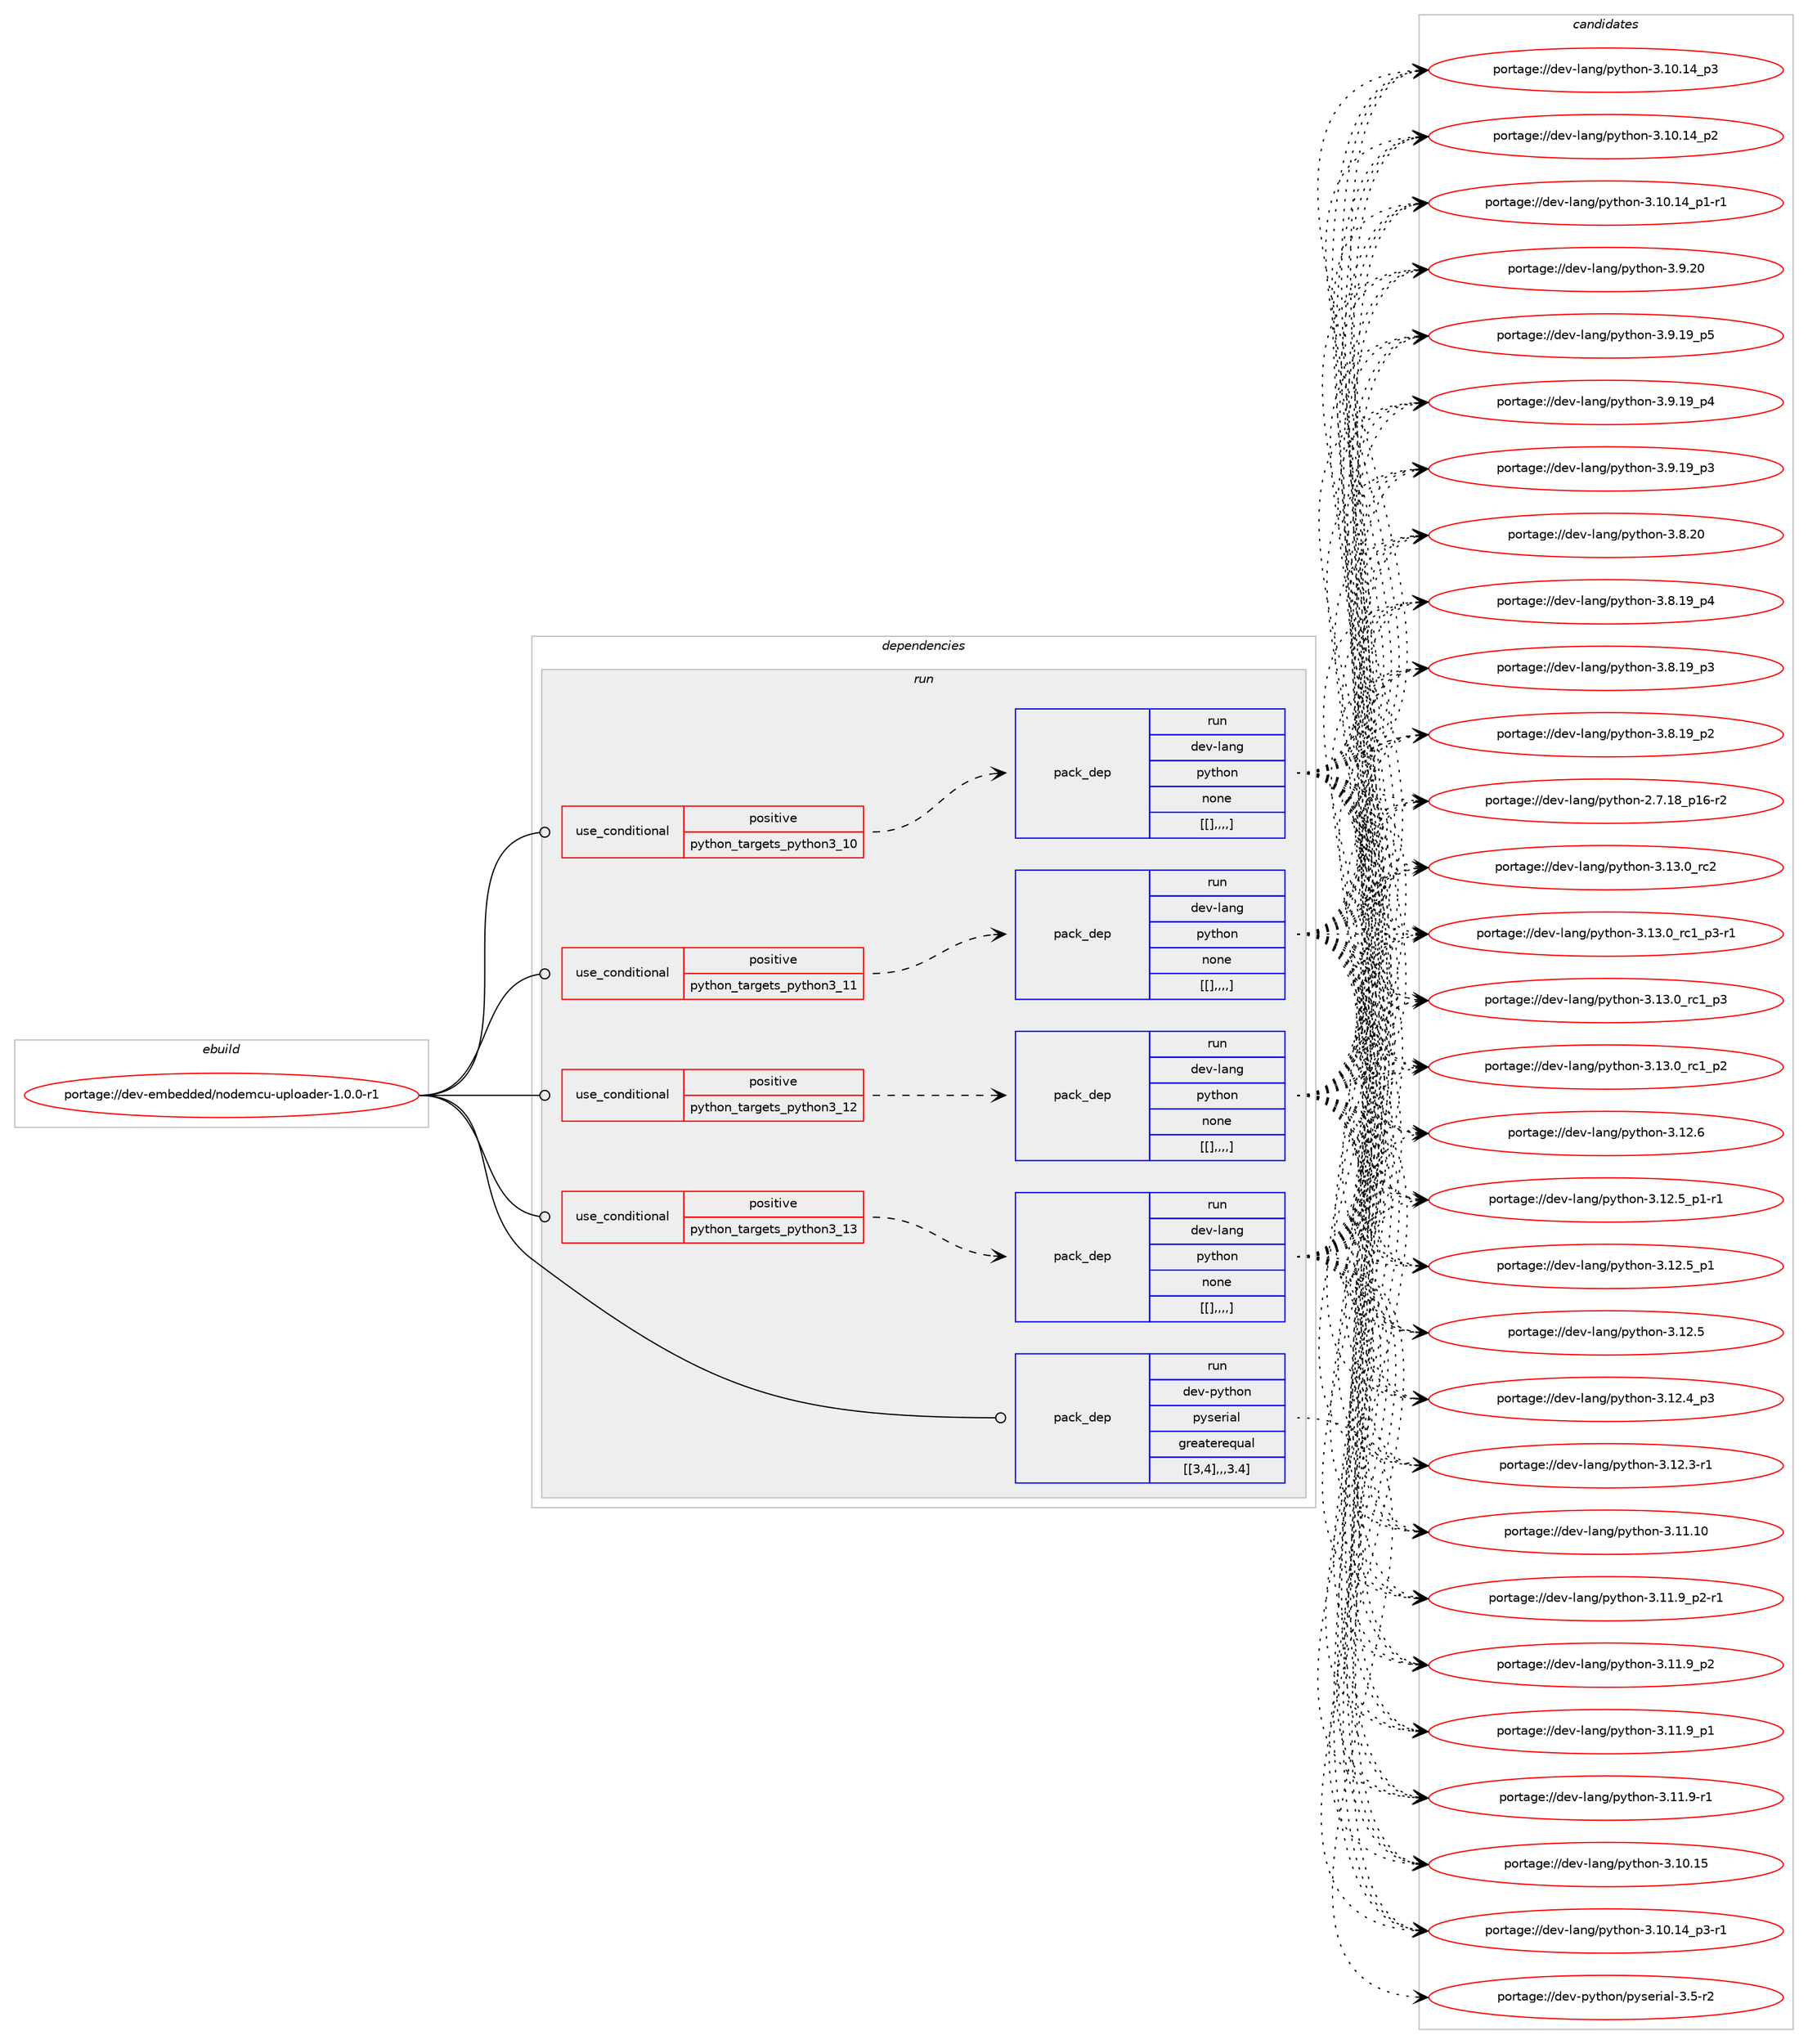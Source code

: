 digraph prolog {

# *************
# Graph options
# *************

newrank=true;
concentrate=true;
compound=true;
graph [rankdir=LR,fontname=Helvetica,fontsize=10,ranksep=1.5];#, ranksep=2.5, nodesep=0.2];
edge  [arrowhead=vee];
node  [fontname=Helvetica,fontsize=10];

# **********
# The ebuild
# **********

subgraph cluster_leftcol {
color=gray;
label=<<i>ebuild</i>>;
id [label="portage://dev-embedded/nodemcu-uploader-1.0.0-r1", color=red, width=4, href="../dev-embedded/nodemcu-uploader-1.0.0-r1.svg"];
}

# ****************
# The dependencies
# ****************

subgraph cluster_midcol {
color=gray;
label=<<i>dependencies</i>>;
subgraph cluster_compile {
fillcolor="#eeeeee";
style=filled;
label=<<i>compile</i>>;
}
subgraph cluster_compileandrun {
fillcolor="#eeeeee";
style=filled;
label=<<i>compile and run</i>>;
}
subgraph cluster_run {
fillcolor="#eeeeee";
style=filled;
label=<<i>run</i>>;
subgraph cond19916 {
dependency74072 [label=<<TABLE BORDER="0" CELLBORDER="1" CELLSPACING="0" CELLPADDING="4"><TR><TD ROWSPAN="3" CELLPADDING="10">use_conditional</TD></TR><TR><TD>positive</TD></TR><TR><TD>python_targets_python3_10</TD></TR></TABLE>>, shape=none, color=red];
subgraph pack53208 {
dependency74073 [label=<<TABLE BORDER="0" CELLBORDER="1" CELLSPACING="0" CELLPADDING="4" WIDTH="220"><TR><TD ROWSPAN="6" CELLPADDING="30">pack_dep</TD></TR><TR><TD WIDTH="110">run</TD></TR><TR><TD>dev-lang</TD></TR><TR><TD>python</TD></TR><TR><TD>none</TD></TR><TR><TD>[[],,,,]</TD></TR></TABLE>>, shape=none, color=blue];
}
dependency74072:e -> dependency74073:w [weight=20,style="dashed",arrowhead="vee"];
}
id:e -> dependency74072:w [weight=20,style="solid",arrowhead="odot"];
subgraph cond19917 {
dependency74074 [label=<<TABLE BORDER="0" CELLBORDER="1" CELLSPACING="0" CELLPADDING="4"><TR><TD ROWSPAN="3" CELLPADDING="10">use_conditional</TD></TR><TR><TD>positive</TD></TR><TR><TD>python_targets_python3_11</TD></TR></TABLE>>, shape=none, color=red];
subgraph pack53209 {
dependency74075 [label=<<TABLE BORDER="0" CELLBORDER="1" CELLSPACING="0" CELLPADDING="4" WIDTH="220"><TR><TD ROWSPAN="6" CELLPADDING="30">pack_dep</TD></TR><TR><TD WIDTH="110">run</TD></TR><TR><TD>dev-lang</TD></TR><TR><TD>python</TD></TR><TR><TD>none</TD></TR><TR><TD>[[],,,,]</TD></TR></TABLE>>, shape=none, color=blue];
}
dependency74074:e -> dependency74075:w [weight=20,style="dashed",arrowhead="vee"];
}
id:e -> dependency74074:w [weight=20,style="solid",arrowhead="odot"];
subgraph cond19918 {
dependency74076 [label=<<TABLE BORDER="0" CELLBORDER="1" CELLSPACING="0" CELLPADDING="4"><TR><TD ROWSPAN="3" CELLPADDING="10">use_conditional</TD></TR><TR><TD>positive</TD></TR><TR><TD>python_targets_python3_12</TD></TR></TABLE>>, shape=none, color=red];
subgraph pack53210 {
dependency74077 [label=<<TABLE BORDER="0" CELLBORDER="1" CELLSPACING="0" CELLPADDING="4" WIDTH="220"><TR><TD ROWSPAN="6" CELLPADDING="30">pack_dep</TD></TR><TR><TD WIDTH="110">run</TD></TR><TR><TD>dev-lang</TD></TR><TR><TD>python</TD></TR><TR><TD>none</TD></TR><TR><TD>[[],,,,]</TD></TR></TABLE>>, shape=none, color=blue];
}
dependency74076:e -> dependency74077:w [weight=20,style="dashed",arrowhead="vee"];
}
id:e -> dependency74076:w [weight=20,style="solid",arrowhead="odot"];
subgraph cond19919 {
dependency74078 [label=<<TABLE BORDER="0" CELLBORDER="1" CELLSPACING="0" CELLPADDING="4"><TR><TD ROWSPAN="3" CELLPADDING="10">use_conditional</TD></TR><TR><TD>positive</TD></TR><TR><TD>python_targets_python3_13</TD></TR></TABLE>>, shape=none, color=red];
subgraph pack53211 {
dependency74079 [label=<<TABLE BORDER="0" CELLBORDER="1" CELLSPACING="0" CELLPADDING="4" WIDTH="220"><TR><TD ROWSPAN="6" CELLPADDING="30">pack_dep</TD></TR><TR><TD WIDTH="110">run</TD></TR><TR><TD>dev-lang</TD></TR><TR><TD>python</TD></TR><TR><TD>none</TD></TR><TR><TD>[[],,,,]</TD></TR></TABLE>>, shape=none, color=blue];
}
dependency74078:e -> dependency74079:w [weight=20,style="dashed",arrowhead="vee"];
}
id:e -> dependency74078:w [weight=20,style="solid",arrowhead="odot"];
subgraph pack53212 {
dependency74080 [label=<<TABLE BORDER="0" CELLBORDER="1" CELLSPACING="0" CELLPADDING="4" WIDTH="220"><TR><TD ROWSPAN="6" CELLPADDING="30">pack_dep</TD></TR><TR><TD WIDTH="110">run</TD></TR><TR><TD>dev-python</TD></TR><TR><TD>pyserial</TD></TR><TR><TD>greaterequal</TD></TR><TR><TD>[[3,4],,,3.4]</TD></TR></TABLE>>, shape=none, color=blue];
}
id:e -> dependency74080:w [weight=20,style="solid",arrowhead="odot"];
}
}

# **************
# The candidates
# **************

subgraph cluster_choices {
rank=same;
color=gray;
label=<<i>candidates</i>>;

subgraph choice53208 {
color=black;
nodesep=1;
choice10010111845108971101034711212111610411111045514649514648951149950 [label="portage://dev-lang/python-3.13.0_rc2", color=red, width=4,href="../dev-lang/python-3.13.0_rc2.svg"];
choice1001011184510897110103471121211161041111104551464951464895114994995112514511449 [label="portage://dev-lang/python-3.13.0_rc1_p3-r1", color=red, width=4,href="../dev-lang/python-3.13.0_rc1_p3-r1.svg"];
choice100101118451089711010347112121116104111110455146495146489511499499511251 [label="portage://dev-lang/python-3.13.0_rc1_p3", color=red, width=4,href="../dev-lang/python-3.13.0_rc1_p3.svg"];
choice100101118451089711010347112121116104111110455146495146489511499499511250 [label="portage://dev-lang/python-3.13.0_rc1_p2", color=red, width=4,href="../dev-lang/python-3.13.0_rc1_p2.svg"];
choice10010111845108971101034711212111610411111045514649504654 [label="portage://dev-lang/python-3.12.6", color=red, width=4,href="../dev-lang/python-3.12.6.svg"];
choice1001011184510897110103471121211161041111104551464950465395112494511449 [label="portage://dev-lang/python-3.12.5_p1-r1", color=red, width=4,href="../dev-lang/python-3.12.5_p1-r1.svg"];
choice100101118451089711010347112121116104111110455146495046539511249 [label="portage://dev-lang/python-3.12.5_p1", color=red, width=4,href="../dev-lang/python-3.12.5_p1.svg"];
choice10010111845108971101034711212111610411111045514649504653 [label="portage://dev-lang/python-3.12.5", color=red, width=4,href="../dev-lang/python-3.12.5.svg"];
choice100101118451089711010347112121116104111110455146495046529511251 [label="portage://dev-lang/python-3.12.4_p3", color=red, width=4,href="../dev-lang/python-3.12.4_p3.svg"];
choice100101118451089711010347112121116104111110455146495046514511449 [label="portage://dev-lang/python-3.12.3-r1", color=red, width=4,href="../dev-lang/python-3.12.3-r1.svg"];
choice1001011184510897110103471121211161041111104551464949464948 [label="portage://dev-lang/python-3.11.10", color=red, width=4,href="../dev-lang/python-3.11.10.svg"];
choice1001011184510897110103471121211161041111104551464949465795112504511449 [label="portage://dev-lang/python-3.11.9_p2-r1", color=red, width=4,href="../dev-lang/python-3.11.9_p2-r1.svg"];
choice100101118451089711010347112121116104111110455146494946579511250 [label="portage://dev-lang/python-3.11.9_p2", color=red, width=4,href="../dev-lang/python-3.11.9_p2.svg"];
choice100101118451089711010347112121116104111110455146494946579511249 [label="portage://dev-lang/python-3.11.9_p1", color=red, width=4,href="../dev-lang/python-3.11.9_p1.svg"];
choice100101118451089711010347112121116104111110455146494946574511449 [label="portage://dev-lang/python-3.11.9-r1", color=red, width=4,href="../dev-lang/python-3.11.9-r1.svg"];
choice1001011184510897110103471121211161041111104551464948464953 [label="portage://dev-lang/python-3.10.15", color=red, width=4,href="../dev-lang/python-3.10.15.svg"];
choice100101118451089711010347112121116104111110455146494846495295112514511449 [label="portage://dev-lang/python-3.10.14_p3-r1", color=red, width=4,href="../dev-lang/python-3.10.14_p3-r1.svg"];
choice10010111845108971101034711212111610411111045514649484649529511251 [label="portage://dev-lang/python-3.10.14_p3", color=red, width=4,href="../dev-lang/python-3.10.14_p3.svg"];
choice10010111845108971101034711212111610411111045514649484649529511250 [label="portage://dev-lang/python-3.10.14_p2", color=red, width=4,href="../dev-lang/python-3.10.14_p2.svg"];
choice100101118451089711010347112121116104111110455146494846495295112494511449 [label="portage://dev-lang/python-3.10.14_p1-r1", color=red, width=4,href="../dev-lang/python-3.10.14_p1-r1.svg"];
choice10010111845108971101034711212111610411111045514657465048 [label="portage://dev-lang/python-3.9.20", color=red, width=4,href="../dev-lang/python-3.9.20.svg"];
choice100101118451089711010347112121116104111110455146574649579511253 [label="portage://dev-lang/python-3.9.19_p5", color=red, width=4,href="../dev-lang/python-3.9.19_p5.svg"];
choice100101118451089711010347112121116104111110455146574649579511252 [label="portage://dev-lang/python-3.9.19_p4", color=red, width=4,href="../dev-lang/python-3.9.19_p4.svg"];
choice100101118451089711010347112121116104111110455146574649579511251 [label="portage://dev-lang/python-3.9.19_p3", color=red, width=4,href="../dev-lang/python-3.9.19_p3.svg"];
choice10010111845108971101034711212111610411111045514656465048 [label="portage://dev-lang/python-3.8.20", color=red, width=4,href="../dev-lang/python-3.8.20.svg"];
choice100101118451089711010347112121116104111110455146564649579511252 [label="portage://dev-lang/python-3.8.19_p4", color=red, width=4,href="../dev-lang/python-3.8.19_p4.svg"];
choice100101118451089711010347112121116104111110455146564649579511251 [label="portage://dev-lang/python-3.8.19_p3", color=red, width=4,href="../dev-lang/python-3.8.19_p3.svg"];
choice100101118451089711010347112121116104111110455146564649579511250 [label="portage://dev-lang/python-3.8.19_p2", color=red, width=4,href="../dev-lang/python-3.8.19_p2.svg"];
choice100101118451089711010347112121116104111110455046554649569511249544511450 [label="portage://dev-lang/python-2.7.18_p16-r2", color=red, width=4,href="../dev-lang/python-2.7.18_p16-r2.svg"];
dependency74073:e -> choice10010111845108971101034711212111610411111045514649514648951149950:w [style=dotted,weight="100"];
dependency74073:e -> choice1001011184510897110103471121211161041111104551464951464895114994995112514511449:w [style=dotted,weight="100"];
dependency74073:e -> choice100101118451089711010347112121116104111110455146495146489511499499511251:w [style=dotted,weight="100"];
dependency74073:e -> choice100101118451089711010347112121116104111110455146495146489511499499511250:w [style=dotted,weight="100"];
dependency74073:e -> choice10010111845108971101034711212111610411111045514649504654:w [style=dotted,weight="100"];
dependency74073:e -> choice1001011184510897110103471121211161041111104551464950465395112494511449:w [style=dotted,weight="100"];
dependency74073:e -> choice100101118451089711010347112121116104111110455146495046539511249:w [style=dotted,weight="100"];
dependency74073:e -> choice10010111845108971101034711212111610411111045514649504653:w [style=dotted,weight="100"];
dependency74073:e -> choice100101118451089711010347112121116104111110455146495046529511251:w [style=dotted,weight="100"];
dependency74073:e -> choice100101118451089711010347112121116104111110455146495046514511449:w [style=dotted,weight="100"];
dependency74073:e -> choice1001011184510897110103471121211161041111104551464949464948:w [style=dotted,weight="100"];
dependency74073:e -> choice1001011184510897110103471121211161041111104551464949465795112504511449:w [style=dotted,weight="100"];
dependency74073:e -> choice100101118451089711010347112121116104111110455146494946579511250:w [style=dotted,weight="100"];
dependency74073:e -> choice100101118451089711010347112121116104111110455146494946579511249:w [style=dotted,weight="100"];
dependency74073:e -> choice100101118451089711010347112121116104111110455146494946574511449:w [style=dotted,weight="100"];
dependency74073:e -> choice1001011184510897110103471121211161041111104551464948464953:w [style=dotted,weight="100"];
dependency74073:e -> choice100101118451089711010347112121116104111110455146494846495295112514511449:w [style=dotted,weight="100"];
dependency74073:e -> choice10010111845108971101034711212111610411111045514649484649529511251:w [style=dotted,weight="100"];
dependency74073:e -> choice10010111845108971101034711212111610411111045514649484649529511250:w [style=dotted,weight="100"];
dependency74073:e -> choice100101118451089711010347112121116104111110455146494846495295112494511449:w [style=dotted,weight="100"];
dependency74073:e -> choice10010111845108971101034711212111610411111045514657465048:w [style=dotted,weight="100"];
dependency74073:e -> choice100101118451089711010347112121116104111110455146574649579511253:w [style=dotted,weight="100"];
dependency74073:e -> choice100101118451089711010347112121116104111110455146574649579511252:w [style=dotted,weight="100"];
dependency74073:e -> choice100101118451089711010347112121116104111110455146574649579511251:w [style=dotted,weight="100"];
dependency74073:e -> choice10010111845108971101034711212111610411111045514656465048:w [style=dotted,weight="100"];
dependency74073:e -> choice100101118451089711010347112121116104111110455146564649579511252:w [style=dotted,weight="100"];
dependency74073:e -> choice100101118451089711010347112121116104111110455146564649579511251:w [style=dotted,weight="100"];
dependency74073:e -> choice100101118451089711010347112121116104111110455146564649579511250:w [style=dotted,weight="100"];
dependency74073:e -> choice100101118451089711010347112121116104111110455046554649569511249544511450:w [style=dotted,weight="100"];
}
subgraph choice53209 {
color=black;
nodesep=1;
choice10010111845108971101034711212111610411111045514649514648951149950 [label="portage://dev-lang/python-3.13.0_rc2", color=red, width=4,href="../dev-lang/python-3.13.0_rc2.svg"];
choice1001011184510897110103471121211161041111104551464951464895114994995112514511449 [label="portage://dev-lang/python-3.13.0_rc1_p3-r1", color=red, width=4,href="../dev-lang/python-3.13.0_rc1_p3-r1.svg"];
choice100101118451089711010347112121116104111110455146495146489511499499511251 [label="portage://dev-lang/python-3.13.0_rc1_p3", color=red, width=4,href="../dev-lang/python-3.13.0_rc1_p3.svg"];
choice100101118451089711010347112121116104111110455146495146489511499499511250 [label="portage://dev-lang/python-3.13.0_rc1_p2", color=red, width=4,href="../dev-lang/python-3.13.0_rc1_p2.svg"];
choice10010111845108971101034711212111610411111045514649504654 [label="portage://dev-lang/python-3.12.6", color=red, width=4,href="../dev-lang/python-3.12.6.svg"];
choice1001011184510897110103471121211161041111104551464950465395112494511449 [label="portage://dev-lang/python-3.12.5_p1-r1", color=red, width=4,href="../dev-lang/python-3.12.5_p1-r1.svg"];
choice100101118451089711010347112121116104111110455146495046539511249 [label="portage://dev-lang/python-3.12.5_p1", color=red, width=4,href="../dev-lang/python-3.12.5_p1.svg"];
choice10010111845108971101034711212111610411111045514649504653 [label="portage://dev-lang/python-3.12.5", color=red, width=4,href="../dev-lang/python-3.12.5.svg"];
choice100101118451089711010347112121116104111110455146495046529511251 [label="portage://dev-lang/python-3.12.4_p3", color=red, width=4,href="../dev-lang/python-3.12.4_p3.svg"];
choice100101118451089711010347112121116104111110455146495046514511449 [label="portage://dev-lang/python-3.12.3-r1", color=red, width=4,href="../dev-lang/python-3.12.3-r1.svg"];
choice1001011184510897110103471121211161041111104551464949464948 [label="portage://dev-lang/python-3.11.10", color=red, width=4,href="../dev-lang/python-3.11.10.svg"];
choice1001011184510897110103471121211161041111104551464949465795112504511449 [label="portage://dev-lang/python-3.11.9_p2-r1", color=red, width=4,href="../dev-lang/python-3.11.9_p2-r1.svg"];
choice100101118451089711010347112121116104111110455146494946579511250 [label="portage://dev-lang/python-3.11.9_p2", color=red, width=4,href="../dev-lang/python-3.11.9_p2.svg"];
choice100101118451089711010347112121116104111110455146494946579511249 [label="portage://dev-lang/python-3.11.9_p1", color=red, width=4,href="../dev-lang/python-3.11.9_p1.svg"];
choice100101118451089711010347112121116104111110455146494946574511449 [label="portage://dev-lang/python-3.11.9-r1", color=red, width=4,href="../dev-lang/python-3.11.9-r1.svg"];
choice1001011184510897110103471121211161041111104551464948464953 [label="portage://dev-lang/python-3.10.15", color=red, width=4,href="../dev-lang/python-3.10.15.svg"];
choice100101118451089711010347112121116104111110455146494846495295112514511449 [label="portage://dev-lang/python-3.10.14_p3-r1", color=red, width=4,href="../dev-lang/python-3.10.14_p3-r1.svg"];
choice10010111845108971101034711212111610411111045514649484649529511251 [label="portage://dev-lang/python-3.10.14_p3", color=red, width=4,href="../dev-lang/python-3.10.14_p3.svg"];
choice10010111845108971101034711212111610411111045514649484649529511250 [label="portage://dev-lang/python-3.10.14_p2", color=red, width=4,href="../dev-lang/python-3.10.14_p2.svg"];
choice100101118451089711010347112121116104111110455146494846495295112494511449 [label="portage://dev-lang/python-3.10.14_p1-r1", color=red, width=4,href="../dev-lang/python-3.10.14_p1-r1.svg"];
choice10010111845108971101034711212111610411111045514657465048 [label="portage://dev-lang/python-3.9.20", color=red, width=4,href="../dev-lang/python-3.9.20.svg"];
choice100101118451089711010347112121116104111110455146574649579511253 [label="portage://dev-lang/python-3.9.19_p5", color=red, width=4,href="../dev-lang/python-3.9.19_p5.svg"];
choice100101118451089711010347112121116104111110455146574649579511252 [label="portage://dev-lang/python-3.9.19_p4", color=red, width=4,href="../dev-lang/python-3.9.19_p4.svg"];
choice100101118451089711010347112121116104111110455146574649579511251 [label="portage://dev-lang/python-3.9.19_p3", color=red, width=4,href="../dev-lang/python-3.9.19_p3.svg"];
choice10010111845108971101034711212111610411111045514656465048 [label="portage://dev-lang/python-3.8.20", color=red, width=4,href="../dev-lang/python-3.8.20.svg"];
choice100101118451089711010347112121116104111110455146564649579511252 [label="portage://dev-lang/python-3.8.19_p4", color=red, width=4,href="../dev-lang/python-3.8.19_p4.svg"];
choice100101118451089711010347112121116104111110455146564649579511251 [label="portage://dev-lang/python-3.8.19_p3", color=red, width=4,href="../dev-lang/python-3.8.19_p3.svg"];
choice100101118451089711010347112121116104111110455146564649579511250 [label="portage://dev-lang/python-3.8.19_p2", color=red, width=4,href="../dev-lang/python-3.8.19_p2.svg"];
choice100101118451089711010347112121116104111110455046554649569511249544511450 [label="portage://dev-lang/python-2.7.18_p16-r2", color=red, width=4,href="../dev-lang/python-2.7.18_p16-r2.svg"];
dependency74075:e -> choice10010111845108971101034711212111610411111045514649514648951149950:w [style=dotted,weight="100"];
dependency74075:e -> choice1001011184510897110103471121211161041111104551464951464895114994995112514511449:w [style=dotted,weight="100"];
dependency74075:e -> choice100101118451089711010347112121116104111110455146495146489511499499511251:w [style=dotted,weight="100"];
dependency74075:e -> choice100101118451089711010347112121116104111110455146495146489511499499511250:w [style=dotted,weight="100"];
dependency74075:e -> choice10010111845108971101034711212111610411111045514649504654:w [style=dotted,weight="100"];
dependency74075:e -> choice1001011184510897110103471121211161041111104551464950465395112494511449:w [style=dotted,weight="100"];
dependency74075:e -> choice100101118451089711010347112121116104111110455146495046539511249:w [style=dotted,weight="100"];
dependency74075:e -> choice10010111845108971101034711212111610411111045514649504653:w [style=dotted,weight="100"];
dependency74075:e -> choice100101118451089711010347112121116104111110455146495046529511251:w [style=dotted,weight="100"];
dependency74075:e -> choice100101118451089711010347112121116104111110455146495046514511449:w [style=dotted,weight="100"];
dependency74075:e -> choice1001011184510897110103471121211161041111104551464949464948:w [style=dotted,weight="100"];
dependency74075:e -> choice1001011184510897110103471121211161041111104551464949465795112504511449:w [style=dotted,weight="100"];
dependency74075:e -> choice100101118451089711010347112121116104111110455146494946579511250:w [style=dotted,weight="100"];
dependency74075:e -> choice100101118451089711010347112121116104111110455146494946579511249:w [style=dotted,weight="100"];
dependency74075:e -> choice100101118451089711010347112121116104111110455146494946574511449:w [style=dotted,weight="100"];
dependency74075:e -> choice1001011184510897110103471121211161041111104551464948464953:w [style=dotted,weight="100"];
dependency74075:e -> choice100101118451089711010347112121116104111110455146494846495295112514511449:w [style=dotted,weight="100"];
dependency74075:e -> choice10010111845108971101034711212111610411111045514649484649529511251:w [style=dotted,weight="100"];
dependency74075:e -> choice10010111845108971101034711212111610411111045514649484649529511250:w [style=dotted,weight="100"];
dependency74075:e -> choice100101118451089711010347112121116104111110455146494846495295112494511449:w [style=dotted,weight="100"];
dependency74075:e -> choice10010111845108971101034711212111610411111045514657465048:w [style=dotted,weight="100"];
dependency74075:e -> choice100101118451089711010347112121116104111110455146574649579511253:w [style=dotted,weight="100"];
dependency74075:e -> choice100101118451089711010347112121116104111110455146574649579511252:w [style=dotted,weight="100"];
dependency74075:e -> choice100101118451089711010347112121116104111110455146574649579511251:w [style=dotted,weight="100"];
dependency74075:e -> choice10010111845108971101034711212111610411111045514656465048:w [style=dotted,weight="100"];
dependency74075:e -> choice100101118451089711010347112121116104111110455146564649579511252:w [style=dotted,weight="100"];
dependency74075:e -> choice100101118451089711010347112121116104111110455146564649579511251:w [style=dotted,weight="100"];
dependency74075:e -> choice100101118451089711010347112121116104111110455146564649579511250:w [style=dotted,weight="100"];
dependency74075:e -> choice100101118451089711010347112121116104111110455046554649569511249544511450:w [style=dotted,weight="100"];
}
subgraph choice53210 {
color=black;
nodesep=1;
choice10010111845108971101034711212111610411111045514649514648951149950 [label="portage://dev-lang/python-3.13.0_rc2", color=red, width=4,href="../dev-lang/python-3.13.0_rc2.svg"];
choice1001011184510897110103471121211161041111104551464951464895114994995112514511449 [label="portage://dev-lang/python-3.13.0_rc1_p3-r1", color=red, width=4,href="../dev-lang/python-3.13.0_rc1_p3-r1.svg"];
choice100101118451089711010347112121116104111110455146495146489511499499511251 [label="portage://dev-lang/python-3.13.0_rc1_p3", color=red, width=4,href="../dev-lang/python-3.13.0_rc1_p3.svg"];
choice100101118451089711010347112121116104111110455146495146489511499499511250 [label="portage://dev-lang/python-3.13.0_rc1_p2", color=red, width=4,href="../dev-lang/python-3.13.0_rc1_p2.svg"];
choice10010111845108971101034711212111610411111045514649504654 [label="portage://dev-lang/python-3.12.6", color=red, width=4,href="../dev-lang/python-3.12.6.svg"];
choice1001011184510897110103471121211161041111104551464950465395112494511449 [label="portage://dev-lang/python-3.12.5_p1-r1", color=red, width=4,href="../dev-lang/python-3.12.5_p1-r1.svg"];
choice100101118451089711010347112121116104111110455146495046539511249 [label="portage://dev-lang/python-3.12.5_p1", color=red, width=4,href="../dev-lang/python-3.12.5_p1.svg"];
choice10010111845108971101034711212111610411111045514649504653 [label="portage://dev-lang/python-3.12.5", color=red, width=4,href="../dev-lang/python-3.12.5.svg"];
choice100101118451089711010347112121116104111110455146495046529511251 [label="portage://dev-lang/python-3.12.4_p3", color=red, width=4,href="../dev-lang/python-3.12.4_p3.svg"];
choice100101118451089711010347112121116104111110455146495046514511449 [label="portage://dev-lang/python-3.12.3-r1", color=red, width=4,href="../dev-lang/python-3.12.3-r1.svg"];
choice1001011184510897110103471121211161041111104551464949464948 [label="portage://dev-lang/python-3.11.10", color=red, width=4,href="../dev-lang/python-3.11.10.svg"];
choice1001011184510897110103471121211161041111104551464949465795112504511449 [label="portage://dev-lang/python-3.11.9_p2-r1", color=red, width=4,href="../dev-lang/python-3.11.9_p2-r1.svg"];
choice100101118451089711010347112121116104111110455146494946579511250 [label="portage://dev-lang/python-3.11.9_p2", color=red, width=4,href="../dev-lang/python-3.11.9_p2.svg"];
choice100101118451089711010347112121116104111110455146494946579511249 [label="portage://dev-lang/python-3.11.9_p1", color=red, width=4,href="../dev-lang/python-3.11.9_p1.svg"];
choice100101118451089711010347112121116104111110455146494946574511449 [label="portage://dev-lang/python-3.11.9-r1", color=red, width=4,href="../dev-lang/python-3.11.9-r1.svg"];
choice1001011184510897110103471121211161041111104551464948464953 [label="portage://dev-lang/python-3.10.15", color=red, width=4,href="../dev-lang/python-3.10.15.svg"];
choice100101118451089711010347112121116104111110455146494846495295112514511449 [label="portage://dev-lang/python-3.10.14_p3-r1", color=red, width=4,href="../dev-lang/python-3.10.14_p3-r1.svg"];
choice10010111845108971101034711212111610411111045514649484649529511251 [label="portage://dev-lang/python-3.10.14_p3", color=red, width=4,href="../dev-lang/python-3.10.14_p3.svg"];
choice10010111845108971101034711212111610411111045514649484649529511250 [label="portage://dev-lang/python-3.10.14_p2", color=red, width=4,href="../dev-lang/python-3.10.14_p2.svg"];
choice100101118451089711010347112121116104111110455146494846495295112494511449 [label="portage://dev-lang/python-3.10.14_p1-r1", color=red, width=4,href="../dev-lang/python-3.10.14_p1-r1.svg"];
choice10010111845108971101034711212111610411111045514657465048 [label="portage://dev-lang/python-3.9.20", color=red, width=4,href="../dev-lang/python-3.9.20.svg"];
choice100101118451089711010347112121116104111110455146574649579511253 [label="portage://dev-lang/python-3.9.19_p5", color=red, width=4,href="../dev-lang/python-3.9.19_p5.svg"];
choice100101118451089711010347112121116104111110455146574649579511252 [label="portage://dev-lang/python-3.9.19_p4", color=red, width=4,href="../dev-lang/python-3.9.19_p4.svg"];
choice100101118451089711010347112121116104111110455146574649579511251 [label="portage://dev-lang/python-3.9.19_p3", color=red, width=4,href="../dev-lang/python-3.9.19_p3.svg"];
choice10010111845108971101034711212111610411111045514656465048 [label="portage://dev-lang/python-3.8.20", color=red, width=4,href="../dev-lang/python-3.8.20.svg"];
choice100101118451089711010347112121116104111110455146564649579511252 [label="portage://dev-lang/python-3.8.19_p4", color=red, width=4,href="../dev-lang/python-3.8.19_p4.svg"];
choice100101118451089711010347112121116104111110455146564649579511251 [label="portage://dev-lang/python-3.8.19_p3", color=red, width=4,href="../dev-lang/python-3.8.19_p3.svg"];
choice100101118451089711010347112121116104111110455146564649579511250 [label="portage://dev-lang/python-3.8.19_p2", color=red, width=4,href="../dev-lang/python-3.8.19_p2.svg"];
choice100101118451089711010347112121116104111110455046554649569511249544511450 [label="portage://dev-lang/python-2.7.18_p16-r2", color=red, width=4,href="../dev-lang/python-2.7.18_p16-r2.svg"];
dependency74077:e -> choice10010111845108971101034711212111610411111045514649514648951149950:w [style=dotted,weight="100"];
dependency74077:e -> choice1001011184510897110103471121211161041111104551464951464895114994995112514511449:w [style=dotted,weight="100"];
dependency74077:e -> choice100101118451089711010347112121116104111110455146495146489511499499511251:w [style=dotted,weight="100"];
dependency74077:e -> choice100101118451089711010347112121116104111110455146495146489511499499511250:w [style=dotted,weight="100"];
dependency74077:e -> choice10010111845108971101034711212111610411111045514649504654:w [style=dotted,weight="100"];
dependency74077:e -> choice1001011184510897110103471121211161041111104551464950465395112494511449:w [style=dotted,weight="100"];
dependency74077:e -> choice100101118451089711010347112121116104111110455146495046539511249:w [style=dotted,weight="100"];
dependency74077:e -> choice10010111845108971101034711212111610411111045514649504653:w [style=dotted,weight="100"];
dependency74077:e -> choice100101118451089711010347112121116104111110455146495046529511251:w [style=dotted,weight="100"];
dependency74077:e -> choice100101118451089711010347112121116104111110455146495046514511449:w [style=dotted,weight="100"];
dependency74077:e -> choice1001011184510897110103471121211161041111104551464949464948:w [style=dotted,weight="100"];
dependency74077:e -> choice1001011184510897110103471121211161041111104551464949465795112504511449:w [style=dotted,weight="100"];
dependency74077:e -> choice100101118451089711010347112121116104111110455146494946579511250:w [style=dotted,weight="100"];
dependency74077:e -> choice100101118451089711010347112121116104111110455146494946579511249:w [style=dotted,weight="100"];
dependency74077:e -> choice100101118451089711010347112121116104111110455146494946574511449:w [style=dotted,weight="100"];
dependency74077:e -> choice1001011184510897110103471121211161041111104551464948464953:w [style=dotted,weight="100"];
dependency74077:e -> choice100101118451089711010347112121116104111110455146494846495295112514511449:w [style=dotted,weight="100"];
dependency74077:e -> choice10010111845108971101034711212111610411111045514649484649529511251:w [style=dotted,weight="100"];
dependency74077:e -> choice10010111845108971101034711212111610411111045514649484649529511250:w [style=dotted,weight="100"];
dependency74077:e -> choice100101118451089711010347112121116104111110455146494846495295112494511449:w [style=dotted,weight="100"];
dependency74077:e -> choice10010111845108971101034711212111610411111045514657465048:w [style=dotted,weight="100"];
dependency74077:e -> choice100101118451089711010347112121116104111110455146574649579511253:w [style=dotted,weight="100"];
dependency74077:e -> choice100101118451089711010347112121116104111110455146574649579511252:w [style=dotted,weight="100"];
dependency74077:e -> choice100101118451089711010347112121116104111110455146574649579511251:w [style=dotted,weight="100"];
dependency74077:e -> choice10010111845108971101034711212111610411111045514656465048:w [style=dotted,weight="100"];
dependency74077:e -> choice100101118451089711010347112121116104111110455146564649579511252:w [style=dotted,weight="100"];
dependency74077:e -> choice100101118451089711010347112121116104111110455146564649579511251:w [style=dotted,weight="100"];
dependency74077:e -> choice100101118451089711010347112121116104111110455146564649579511250:w [style=dotted,weight="100"];
dependency74077:e -> choice100101118451089711010347112121116104111110455046554649569511249544511450:w [style=dotted,weight="100"];
}
subgraph choice53211 {
color=black;
nodesep=1;
choice10010111845108971101034711212111610411111045514649514648951149950 [label="portage://dev-lang/python-3.13.0_rc2", color=red, width=4,href="../dev-lang/python-3.13.0_rc2.svg"];
choice1001011184510897110103471121211161041111104551464951464895114994995112514511449 [label="portage://dev-lang/python-3.13.0_rc1_p3-r1", color=red, width=4,href="../dev-lang/python-3.13.0_rc1_p3-r1.svg"];
choice100101118451089711010347112121116104111110455146495146489511499499511251 [label="portage://dev-lang/python-3.13.0_rc1_p3", color=red, width=4,href="../dev-lang/python-3.13.0_rc1_p3.svg"];
choice100101118451089711010347112121116104111110455146495146489511499499511250 [label="portage://dev-lang/python-3.13.0_rc1_p2", color=red, width=4,href="../dev-lang/python-3.13.0_rc1_p2.svg"];
choice10010111845108971101034711212111610411111045514649504654 [label="portage://dev-lang/python-3.12.6", color=red, width=4,href="../dev-lang/python-3.12.6.svg"];
choice1001011184510897110103471121211161041111104551464950465395112494511449 [label="portage://dev-lang/python-3.12.5_p1-r1", color=red, width=4,href="../dev-lang/python-3.12.5_p1-r1.svg"];
choice100101118451089711010347112121116104111110455146495046539511249 [label="portage://dev-lang/python-3.12.5_p1", color=red, width=4,href="../dev-lang/python-3.12.5_p1.svg"];
choice10010111845108971101034711212111610411111045514649504653 [label="portage://dev-lang/python-3.12.5", color=red, width=4,href="../dev-lang/python-3.12.5.svg"];
choice100101118451089711010347112121116104111110455146495046529511251 [label="portage://dev-lang/python-3.12.4_p3", color=red, width=4,href="../dev-lang/python-3.12.4_p3.svg"];
choice100101118451089711010347112121116104111110455146495046514511449 [label="portage://dev-lang/python-3.12.3-r1", color=red, width=4,href="../dev-lang/python-3.12.3-r1.svg"];
choice1001011184510897110103471121211161041111104551464949464948 [label="portage://dev-lang/python-3.11.10", color=red, width=4,href="../dev-lang/python-3.11.10.svg"];
choice1001011184510897110103471121211161041111104551464949465795112504511449 [label="portage://dev-lang/python-3.11.9_p2-r1", color=red, width=4,href="../dev-lang/python-3.11.9_p2-r1.svg"];
choice100101118451089711010347112121116104111110455146494946579511250 [label="portage://dev-lang/python-3.11.9_p2", color=red, width=4,href="../dev-lang/python-3.11.9_p2.svg"];
choice100101118451089711010347112121116104111110455146494946579511249 [label="portage://dev-lang/python-3.11.9_p1", color=red, width=4,href="../dev-lang/python-3.11.9_p1.svg"];
choice100101118451089711010347112121116104111110455146494946574511449 [label="portage://dev-lang/python-3.11.9-r1", color=red, width=4,href="../dev-lang/python-3.11.9-r1.svg"];
choice1001011184510897110103471121211161041111104551464948464953 [label="portage://dev-lang/python-3.10.15", color=red, width=4,href="../dev-lang/python-3.10.15.svg"];
choice100101118451089711010347112121116104111110455146494846495295112514511449 [label="portage://dev-lang/python-3.10.14_p3-r1", color=red, width=4,href="../dev-lang/python-3.10.14_p3-r1.svg"];
choice10010111845108971101034711212111610411111045514649484649529511251 [label="portage://dev-lang/python-3.10.14_p3", color=red, width=4,href="../dev-lang/python-3.10.14_p3.svg"];
choice10010111845108971101034711212111610411111045514649484649529511250 [label="portage://dev-lang/python-3.10.14_p2", color=red, width=4,href="../dev-lang/python-3.10.14_p2.svg"];
choice100101118451089711010347112121116104111110455146494846495295112494511449 [label="portage://dev-lang/python-3.10.14_p1-r1", color=red, width=4,href="../dev-lang/python-3.10.14_p1-r1.svg"];
choice10010111845108971101034711212111610411111045514657465048 [label="portage://dev-lang/python-3.9.20", color=red, width=4,href="../dev-lang/python-3.9.20.svg"];
choice100101118451089711010347112121116104111110455146574649579511253 [label="portage://dev-lang/python-3.9.19_p5", color=red, width=4,href="../dev-lang/python-3.9.19_p5.svg"];
choice100101118451089711010347112121116104111110455146574649579511252 [label="portage://dev-lang/python-3.9.19_p4", color=red, width=4,href="../dev-lang/python-3.9.19_p4.svg"];
choice100101118451089711010347112121116104111110455146574649579511251 [label="portage://dev-lang/python-3.9.19_p3", color=red, width=4,href="../dev-lang/python-3.9.19_p3.svg"];
choice10010111845108971101034711212111610411111045514656465048 [label="portage://dev-lang/python-3.8.20", color=red, width=4,href="../dev-lang/python-3.8.20.svg"];
choice100101118451089711010347112121116104111110455146564649579511252 [label="portage://dev-lang/python-3.8.19_p4", color=red, width=4,href="../dev-lang/python-3.8.19_p4.svg"];
choice100101118451089711010347112121116104111110455146564649579511251 [label="portage://dev-lang/python-3.8.19_p3", color=red, width=4,href="../dev-lang/python-3.8.19_p3.svg"];
choice100101118451089711010347112121116104111110455146564649579511250 [label="portage://dev-lang/python-3.8.19_p2", color=red, width=4,href="../dev-lang/python-3.8.19_p2.svg"];
choice100101118451089711010347112121116104111110455046554649569511249544511450 [label="portage://dev-lang/python-2.7.18_p16-r2", color=red, width=4,href="../dev-lang/python-2.7.18_p16-r2.svg"];
dependency74079:e -> choice10010111845108971101034711212111610411111045514649514648951149950:w [style=dotted,weight="100"];
dependency74079:e -> choice1001011184510897110103471121211161041111104551464951464895114994995112514511449:w [style=dotted,weight="100"];
dependency74079:e -> choice100101118451089711010347112121116104111110455146495146489511499499511251:w [style=dotted,weight="100"];
dependency74079:e -> choice100101118451089711010347112121116104111110455146495146489511499499511250:w [style=dotted,weight="100"];
dependency74079:e -> choice10010111845108971101034711212111610411111045514649504654:w [style=dotted,weight="100"];
dependency74079:e -> choice1001011184510897110103471121211161041111104551464950465395112494511449:w [style=dotted,weight="100"];
dependency74079:e -> choice100101118451089711010347112121116104111110455146495046539511249:w [style=dotted,weight="100"];
dependency74079:e -> choice10010111845108971101034711212111610411111045514649504653:w [style=dotted,weight="100"];
dependency74079:e -> choice100101118451089711010347112121116104111110455146495046529511251:w [style=dotted,weight="100"];
dependency74079:e -> choice100101118451089711010347112121116104111110455146495046514511449:w [style=dotted,weight="100"];
dependency74079:e -> choice1001011184510897110103471121211161041111104551464949464948:w [style=dotted,weight="100"];
dependency74079:e -> choice1001011184510897110103471121211161041111104551464949465795112504511449:w [style=dotted,weight="100"];
dependency74079:e -> choice100101118451089711010347112121116104111110455146494946579511250:w [style=dotted,weight="100"];
dependency74079:e -> choice100101118451089711010347112121116104111110455146494946579511249:w [style=dotted,weight="100"];
dependency74079:e -> choice100101118451089711010347112121116104111110455146494946574511449:w [style=dotted,weight="100"];
dependency74079:e -> choice1001011184510897110103471121211161041111104551464948464953:w [style=dotted,weight="100"];
dependency74079:e -> choice100101118451089711010347112121116104111110455146494846495295112514511449:w [style=dotted,weight="100"];
dependency74079:e -> choice10010111845108971101034711212111610411111045514649484649529511251:w [style=dotted,weight="100"];
dependency74079:e -> choice10010111845108971101034711212111610411111045514649484649529511250:w [style=dotted,weight="100"];
dependency74079:e -> choice100101118451089711010347112121116104111110455146494846495295112494511449:w [style=dotted,weight="100"];
dependency74079:e -> choice10010111845108971101034711212111610411111045514657465048:w [style=dotted,weight="100"];
dependency74079:e -> choice100101118451089711010347112121116104111110455146574649579511253:w [style=dotted,weight="100"];
dependency74079:e -> choice100101118451089711010347112121116104111110455146574649579511252:w [style=dotted,weight="100"];
dependency74079:e -> choice100101118451089711010347112121116104111110455146574649579511251:w [style=dotted,weight="100"];
dependency74079:e -> choice10010111845108971101034711212111610411111045514656465048:w [style=dotted,weight="100"];
dependency74079:e -> choice100101118451089711010347112121116104111110455146564649579511252:w [style=dotted,weight="100"];
dependency74079:e -> choice100101118451089711010347112121116104111110455146564649579511251:w [style=dotted,weight="100"];
dependency74079:e -> choice100101118451089711010347112121116104111110455146564649579511250:w [style=dotted,weight="100"];
dependency74079:e -> choice100101118451089711010347112121116104111110455046554649569511249544511450:w [style=dotted,weight="100"];
}
subgraph choice53212 {
color=black;
nodesep=1;
choice100101118451121211161041111104711212111510111410597108455146534511450 [label="portage://dev-python/pyserial-3.5-r2", color=red, width=4,href="../dev-python/pyserial-3.5-r2.svg"];
dependency74080:e -> choice100101118451121211161041111104711212111510111410597108455146534511450:w [style=dotted,weight="100"];
}
}

}
